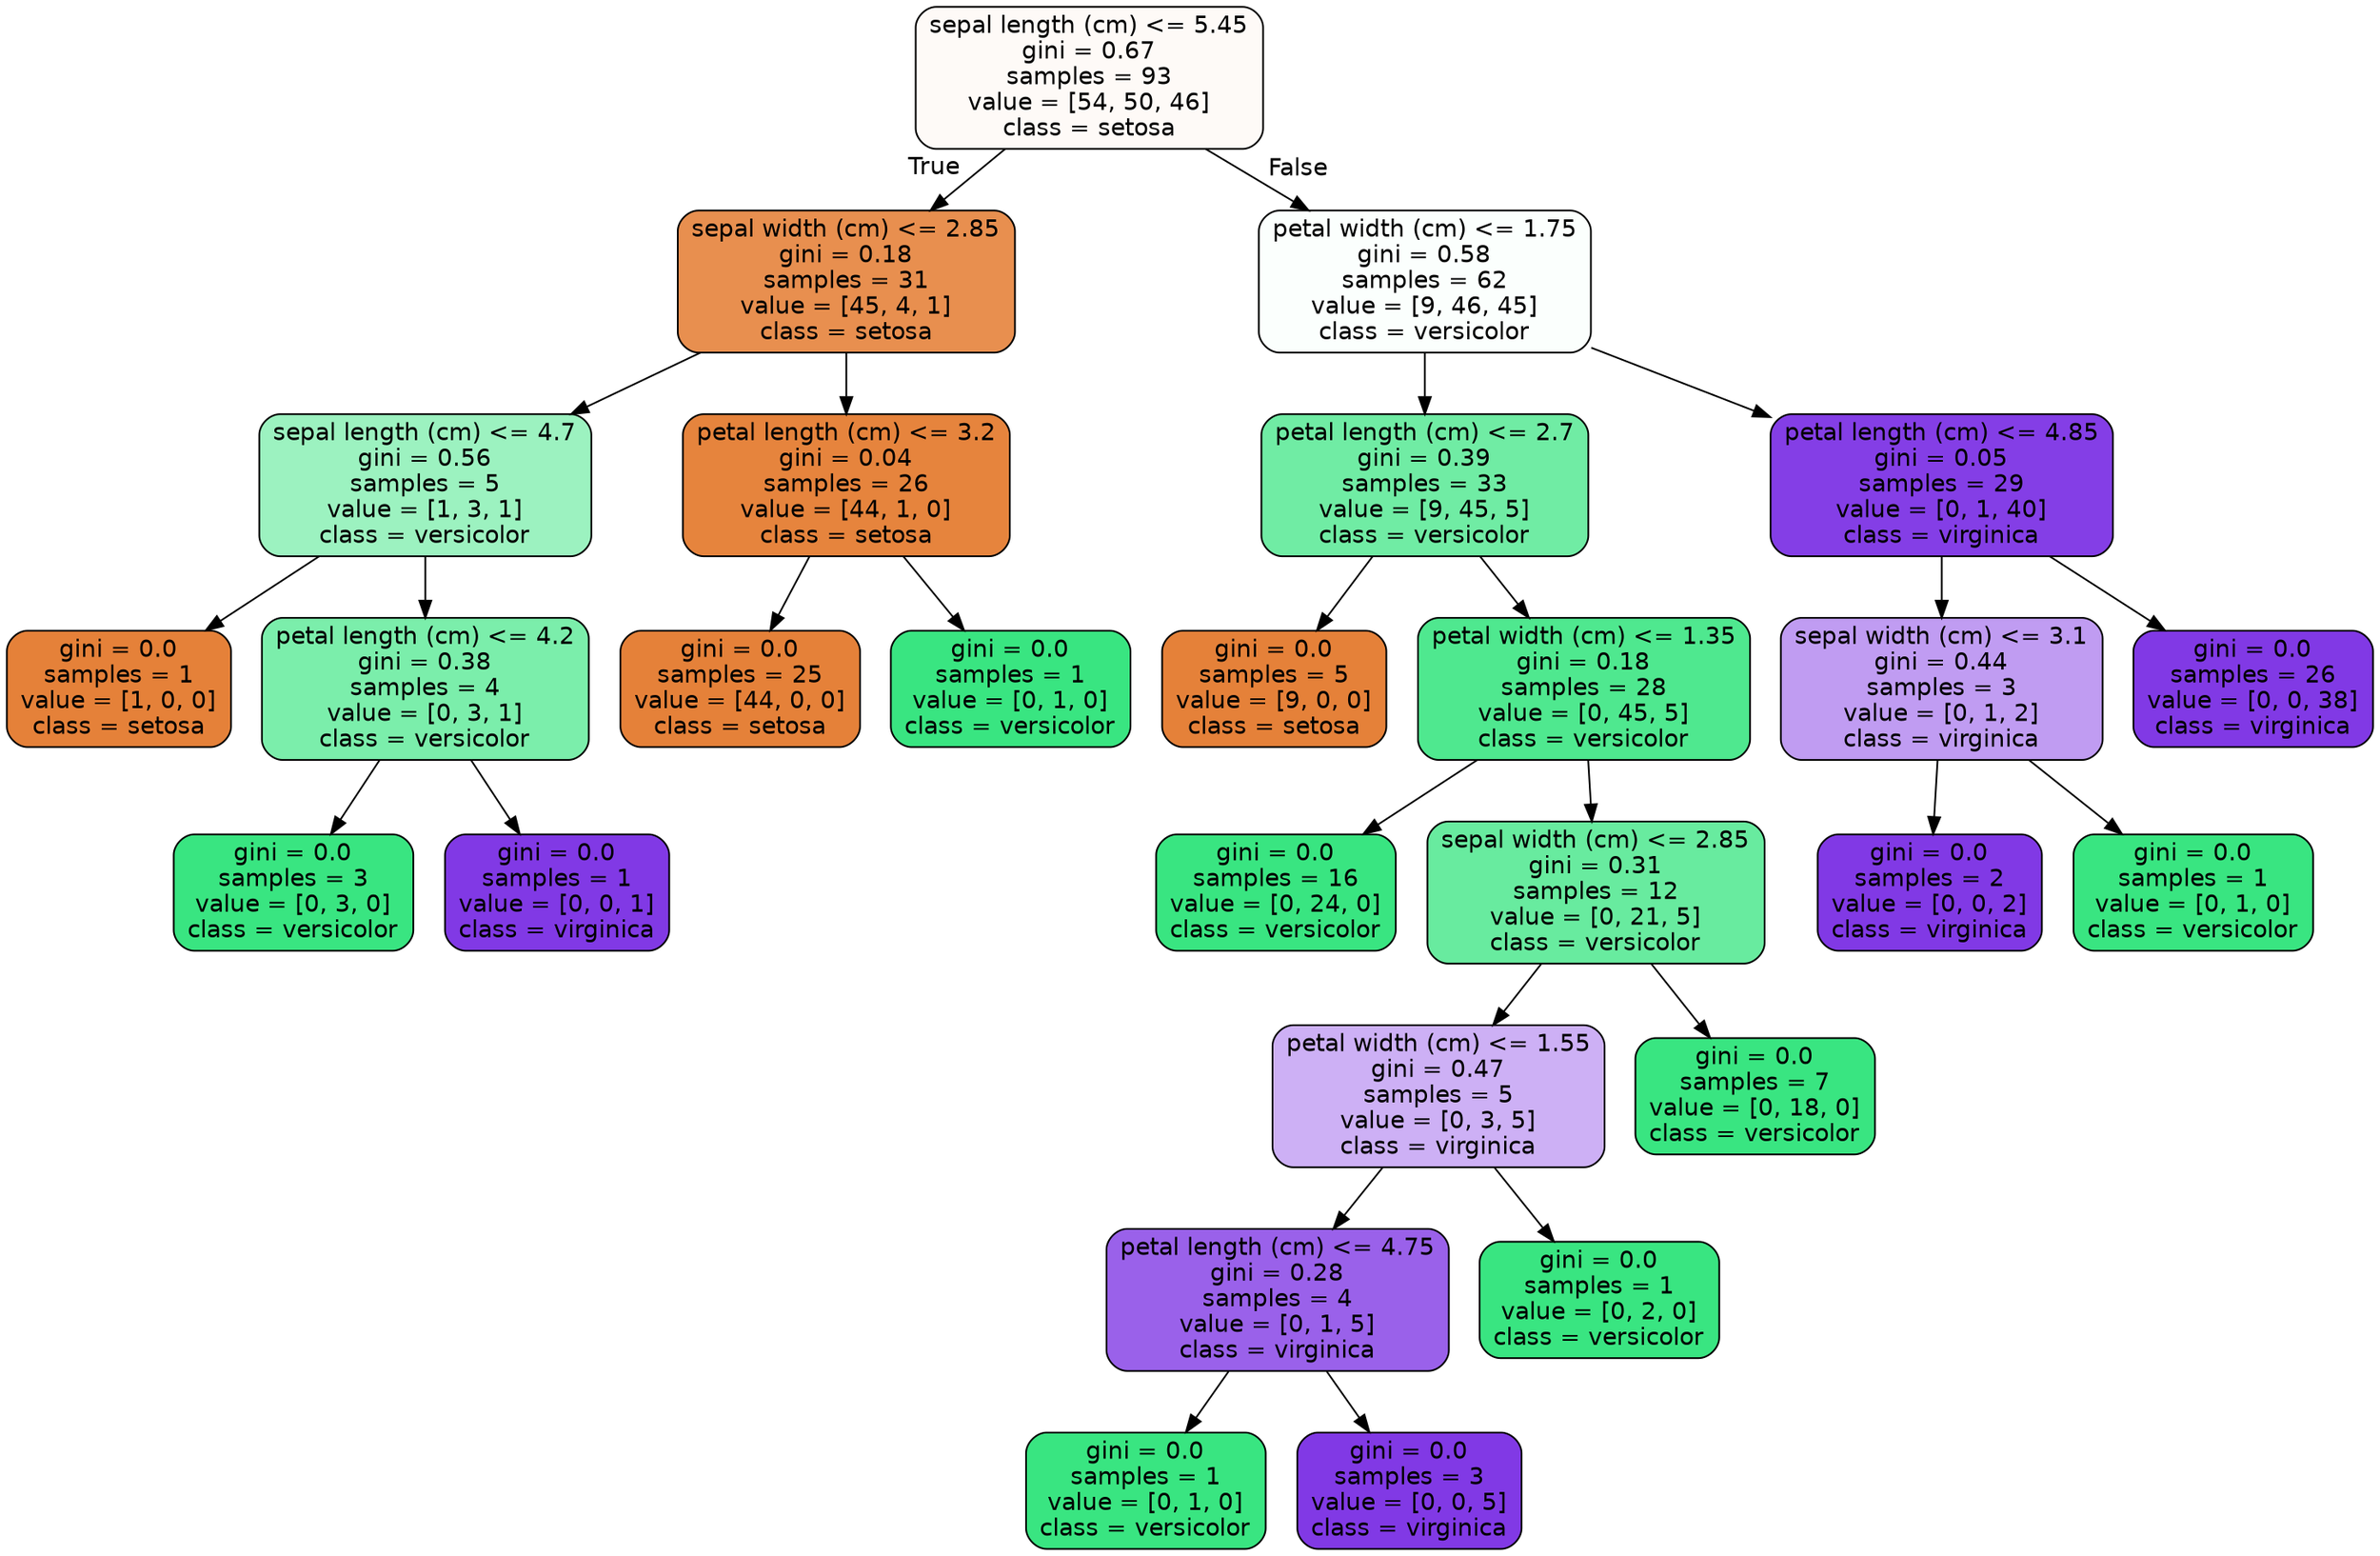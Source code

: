 digraph Tree {
node [shape=box, style="filled, rounded", color="black", fontname="helvetica"] ;
edge [fontname="helvetica"] ;
0 [label="sepal length (cm) <= 5.45\ngini = 0.67\nsamples = 93\nvalue = [54, 50, 46]\nclass = setosa", fillcolor="#fefaf7"] ;
1 [label="sepal width (cm) <= 2.85\ngini = 0.18\nsamples = 31\nvalue = [45, 4, 1]\nclass = setosa", fillcolor="#e88f4f"] ;
0 -> 1 [labeldistance=2.5, labelangle=45, headlabel="True"] ;
2 [label="sepal length (cm) <= 4.7\ngini = 0.56\nsamples = 5\nvalue = [1, 3, 1]\nclass = versicolor", fillcolor="#9cf2c0"] ;
1 -> 2 ;
3 [label="gini = 0.0\nsamples = 1\nvalue = [1, 0, 0]\nclass = setosa", fillcolor="#e58139"] ;
2 -> 3 ;
4 [label="petal length (cm) <= 4.2\ngini = 0.38\nsamples = 4\nvalue = [0, 3, 1]\nclass = versicolor", fillcolor="#7beeab"] ;
2 -> 4 ;
5 [label="gini = 0.0\nsamples = 3\nvalue = [0, 3, 0]\nclass = versicolor", fillcolor="#39e581"] ;
4 -> 5 ;
6 [label="gini = 0.0\nsamples = 1\nvalue = [0, 0, 1]\nclass = virginica", fillcolor="#8139e5"] ;
4 -> 6 ;
7 [label="petal length (cm) <= 3.2\ngini = 0.04\nsamples = 26\nvalue = [44, 1, 0]\nclass = setosa", fillcolor="#e6843d"] ;
1 -> 7 ;
8 [label="gini = 0.0\nsamples = 25\nvalue = [44, 0, 0]\nclass = setosa", fillcolor="#e58139"] ;
7 -> 8 ;
9 [label="gini = 0.0\nsamples = 1\nvalue = [0, 1, 0]\nclass = versicolor", fillcolor="#39e581"] ;
7 -> 9 ;
10 [label="petal width (cm) <= 1.75\ngini = 0.58\nsamples = 62\nvalue = [9, 46, 45]\nclass = versicolor", fillcolor="#fbfffd"] ;
0 -> 10 [labeldistance=2.5, labelangle=-45, headlabel="False"] ;
11 [label="petal length (cm) <= 2.7\ngini = 0.39\nsamples = 33\nvalue = [9, 45, 5]\nclass = versicolor", fillcolor="#70eca4"] ;
10 -> 11 ;
12 [label="gini = 0.0\nsamples = 5\nvalue = [9, 0, 0]\nclass = setosa", fillcolor="#e58139"] ;
11 -> 12 ;
13 [label="petal width (cm) <= 1.35\ngini = 0.18\nsamples = 28\nvalue = [0, 45, 5]\nclass = versicolor", fillcolor="#4fe88f"] ;
11 -> 13 ;
14 [label="gini = 0.0\nsamples = 16\nvalue = [0, 24, 0]\nclass = versicolor", fillcolor="#39e581"] ;
13 -> 14 ;
15 [label="sepal width (cm) <= 2.85\ngini = 0.31\nsamples = 12\nvalue = [0, 21, 5]\nclass = versicolor", fillcolor="#68eb9f"] ;
13 -> 15 ;
16 [label="petal width (cm) <= 1.55\ngini = 0.47\nsamples = 5\nvalue = [0, 3, 5]\nclass = virginica", fillcolor="#cdb0f5"] ;
15 -> 16 ;
17 [label="petal length (cm) <= 4.75\ngini = 0.28\nsamples = 4\nvalue = [0, 1, 5]\nclass = virginica", fillcolor="#9a61ea"] ;
16 -> 17 ;
18 [label="gini = 0.0\nsamples = 1\nvalue = [0, 1, 0]\nclass = versicolor", fillcolor="#39e581"] ;
17 -> 18 ;
19 [label="gini = 0.0\nsamples = 3\nvalue = [0, 0, 5]\nclass = virginica", fillcolor="#8139e5"] ;
17 -> 19 ;
20 [label="gini = 0.0\nsamples = 1\nvalue = [0, 2, 0]\nclass = versicolor", fillcolor="#39e581"] ;
16 -> 20 ;
21 [label="gini = 0.0\nsamples = 7\nvalue = [0, 18, 0]\nclass = versicolor", fillcolor="#39e581"] ;
15 -> 21 ;
22 [label="petal length (cm) <= 4.85\ngini = 0.05\nsamples = 29\nvalue = [0, 1, 40]\nclass = virginica", fillcolor="#843ee6"] ;
10 -> 22 ;
23 [label="sepal width (cm) <= 3.1\ngini = 0.44\nsamples = 3\nvalue = [0, 1, 2]\nclass = virginica", fillcolor="#c09cf2"] ;
22 -> 23 ;
24 [label="gini = 0.0\nsamples = 2\nvalue = [0, 0, 2]\nclass = virginica", fillcolor="#8139e5"] ;
23 -> 24 ;
25 [label="gini = 0.0\nsamples = 1\nvalue = [0, 1, 0]\nclass = versicolor", fillcolor="#39e581"] ;
23 -> 25 ;
26 [label="gini = 0.0\nsamples = 26\nvalue = [0, 0, 38]\nclass = virginica", fillcolor="#8139e5"] ;
22 -> 26 ;
}